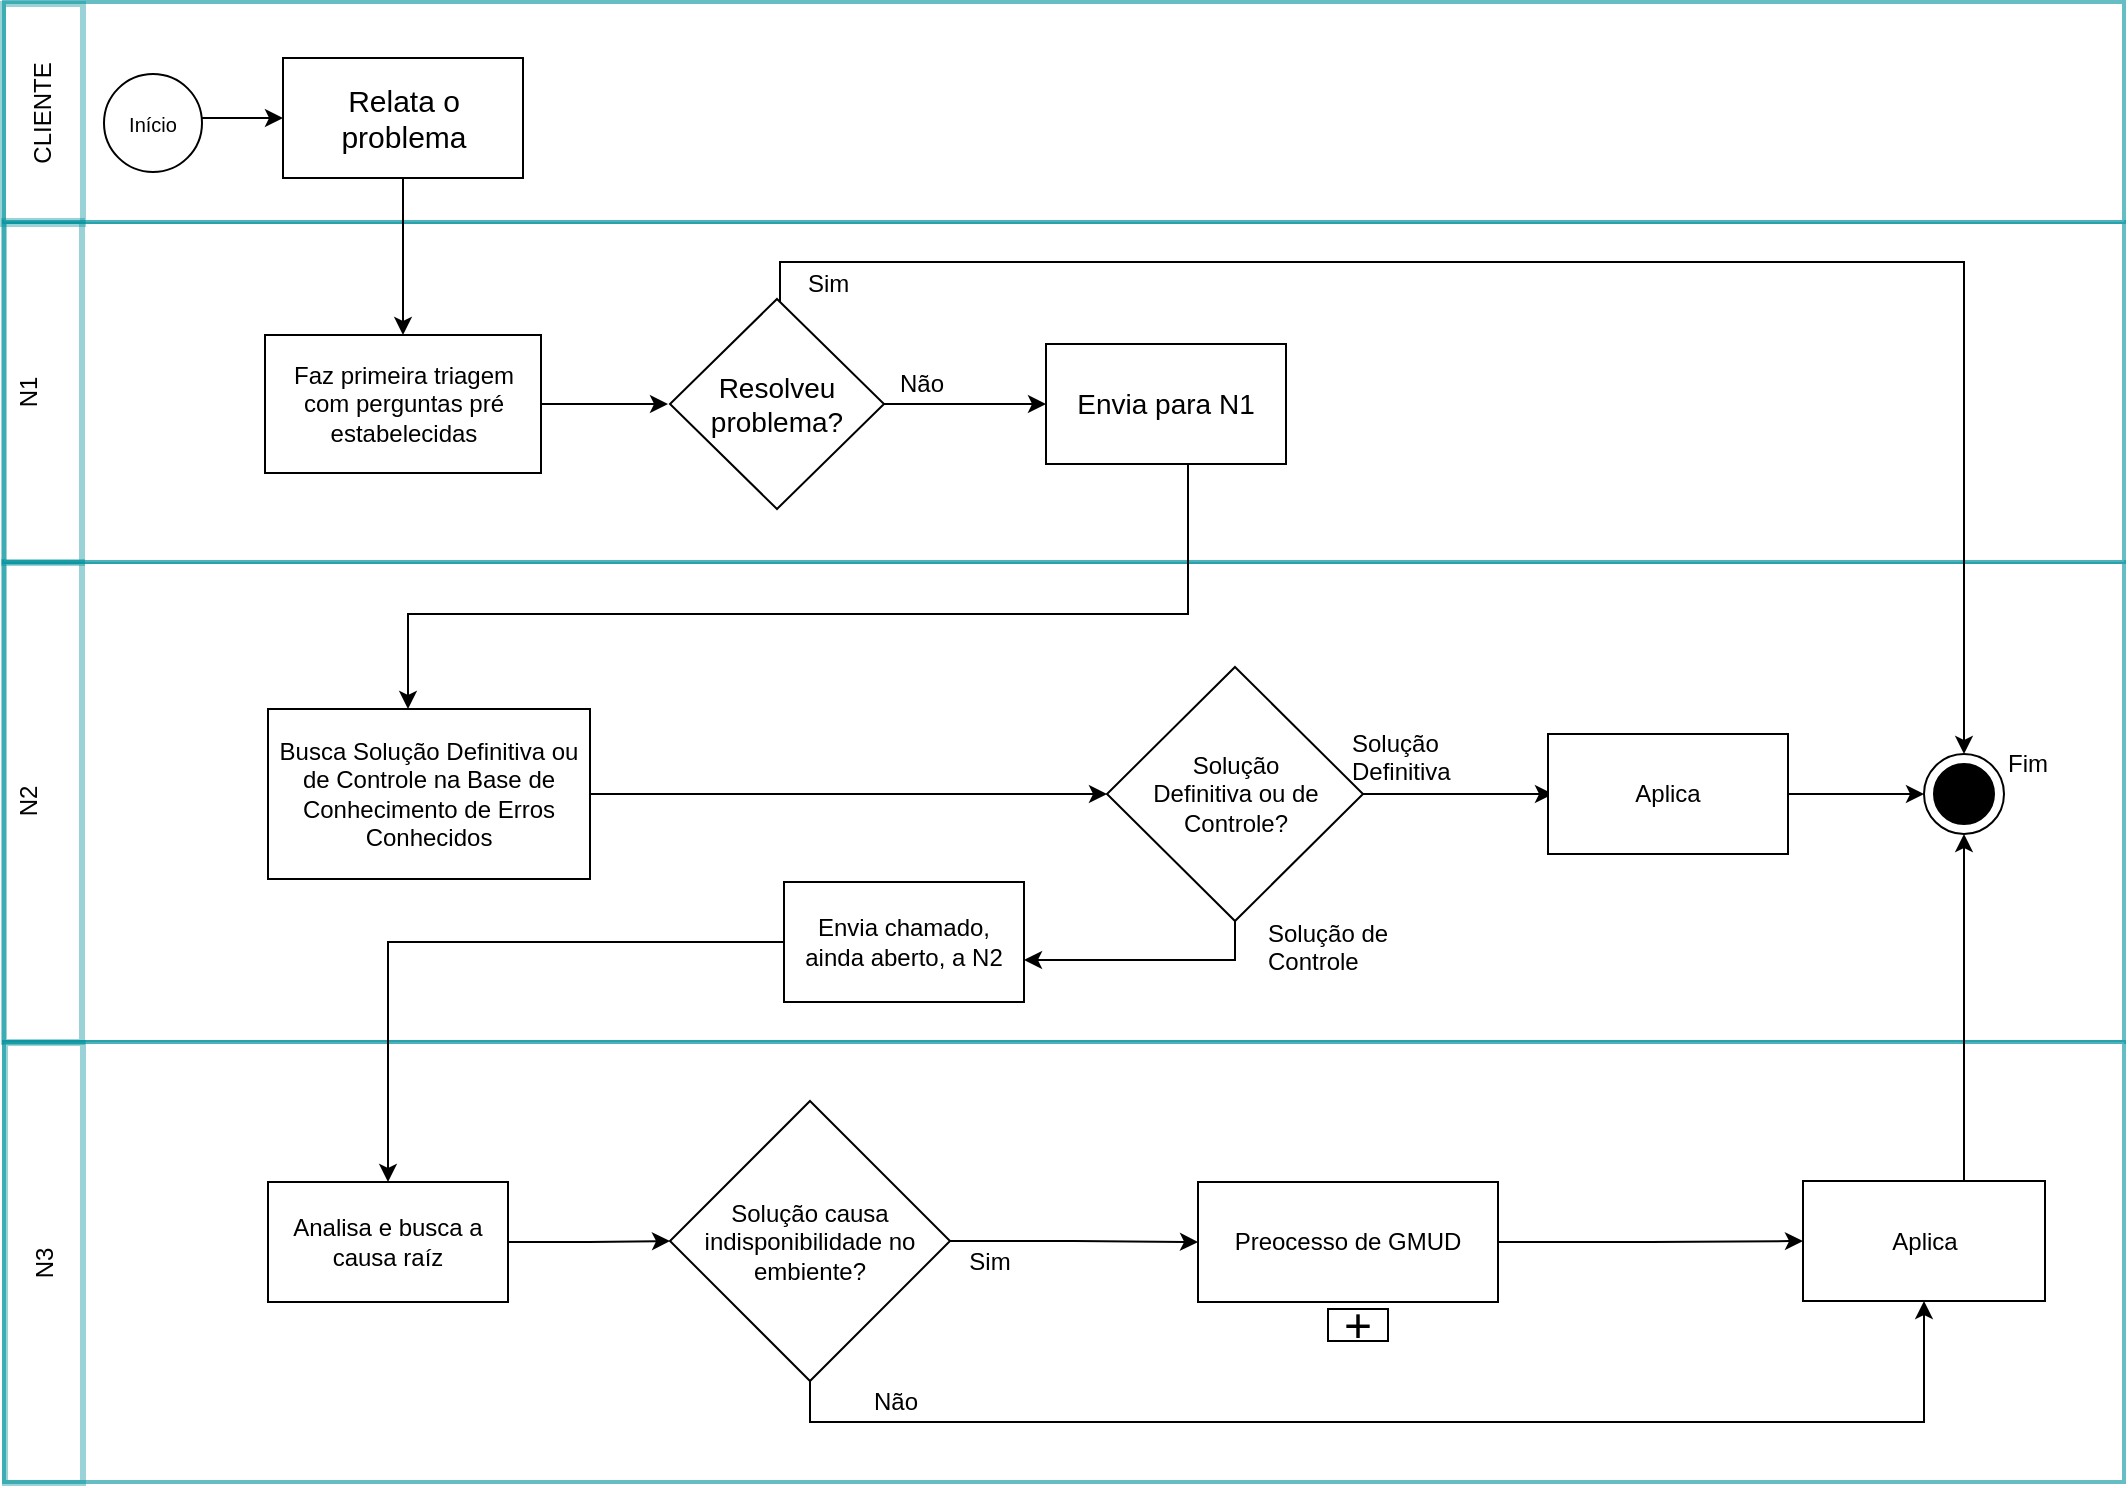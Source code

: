 <mxfile version="10.7.1" type="device"><diagram id="FDgHFu5q0-mtE4OQJt0d" name="Page-1"><mxGraphModel dx="840" dy="435" grid="1" gridSize="10" guides="1" tooltips="1" connect="1" arrows="1" fold="1" page="1" pageScale="1" pageWidth="3300" pageHeight="4681" math="0" shadow="0"><root><mxCell id="0"/><mxCell id="1" parent="0"/><mxCell id="vtjoRjbonHerSHgIi_MS-71" value="" style="rounded=0;whiteSpace=wrap;html=1;fillColor=#ffffff;strokeColor=#00929C;fontFamily=Helvetica;strokeWidth=2;opacity=60;" parent="1" vertex="1"><mxGeometry x="70" y="300" width="1060" height="240" as="geometry"/></mxCell><mxCell id="vtjoRjbonHerSHgIi_MS-70" value="" style="rounded=0;whiteSpace=wrap;html=1;fillColor=#ffffff;strokeColor=#00929C;fontFamily=Helvetica;strokeWidth=2;opacity=60;" parent="1" vertex="1"><mxGeometry x="70" y="130" width="1060" height="170" as="geometry"/></mxCell><mxCell id="vtjoRjbonHerSHgIi_MS-72" value="" style="rounded=0;whiteSpace=wrap;html=1;fillColor=#ffffff;strokeColor=#00929C;fontFamily=Helvetica;strokeWidth=2;opacity=60;" parent="1" vertex="1"><mxGeometry x="70" y="540" width="1060" height="220" as="geometry"/></mxCell><mxCell id="vtjoRjbonHerSHgIi_MS-69" value="" style="rounded=0;whiteSpace=wrap;html=1;fillColor=#ffffff;strokeColor=#00929c;strokeWidth=2;fontFamily=Helvetica;opacity=60;" parent="1" vertex="1"><mxGeometry x="70" y="20" width="1060" height="110" as="geometry"/></mxCell><mxCell id="vtjoRjbonHerSHgIi_MS-3" value="" style="edgeStyle=orthogonalEdgeStyle;rounded=0;orthogonalLoop=1;jettySize=auto;html=1;fontFamily=Helvetica;entryX=0;entryY=0.5;entryDx=0;entryDy=0;" parent="1" source="vtjoRjbonHerSHgIi_MS-1" edge="1" target="vtjoRjbonHerSHgIi_MS-6"><mxGeometry relative="1" as="geometry"><mxPoint x="202" y="81" as="targetPoint"/><Array as="points"><mxPoint x="190" y="78"/><mxPoint x="190" y="78"/></Array></mxGeometry></mxCell><mxCell id="vtjoRjbonHerSHgIi_MS-1" value="Início" style="ellipse;whiteSpace=wrap;html=1;aspect=fixed;fontFamily=Helvetica;fontSize=10;" parent="1" vertex="1"><mxGeometry x="120" y="56" width="49" height="49" as="geometry"/></mxCell><mxCell id="vtjoRjbonHerSHgIi_MS-9" value="" style="edgeStyle=orthogonalEdgeStyle;rounded=0;orthogonalLoop=1;jettySize=auto;html=1;fontFamily=Helvetica;" parent="1" source="vtjoRjbonHerSHgIi_MS-6" target="vtjoRjbonHerSHgIi_MS-8" edge="1"><mxGeometry relative="1" as="geometry"/></mxCell><mxCell id="vtjoRjbonHerSHgIi_MS-6" value="Relata o problema" style="rounded=0;whiteSpace=wrap;html=1;fontFamily=Helvetica;fontSize=15;" parent="1" vertex="1"><mxGeometry x="209.5" y="48" width="120" height="60" as="geometry"/></mxCell><mxCell id="vtjoRjbonHerSHgIi_MS-11" value="" style="edgeStyle=orthogonalEdgeStyle;rounded=0;orthogonalLoop=1;jettySize=auto;html=1;fontFamily=Helvetica;" parent="1" source="vtjoRjbonHerSHgIi_MS-8" edge="1"><mxGeometry relative="1" as="geometry"><mxPoint x="402" y="221" as="targetPoint"/></mxGeometry></mxCell><mxCell id="vtjoRjbonHerSHgIi_MS-8" value="Faz primeira triagem com perguntas pré estabelecidas" style="rounded=0;whiteSpace=wrap;html=1;fontFamily=Helvetica;" parent="1" vertex="1"><mxGeometry x="200.5" y="186.5" width="138" height="69" as="geometry"/></mxCell><mxCell id="vtjoRjbonHerSHgIi_MS-17" value="" style="edgeStyle=orthogonalEdgeStyle;rounded=0;orthogonalLoop=1;jettySize=auto;html=1;fontFamily=Helvetica;" parent="1" source="vtjoRjbonHerSHgIi_MS-12" target="vtjoRjbonHerSHgIi_MS-18" edge="1"><mxGeometry relative="1" as="geometry"><mxPoint x="456.5" y="353.5" as="targetPoint"/></mxGeometry></mxCell><mxCell id="vtjoRjbonHerSHgIi_MS-20" value="" style="edgeStyle=orthogonalEdgeStyle;rounded=0;orthogonalLoop=1;jettySize=auto;html=1;entryX=0.5;entryY=0;entryDx=0;entryDy=0;fontFamily=Helvetica;" parent="1" source="vtjoRjbonHerSHgIi_MS-12" target="vtjoRjbonHerSHgIi_MS-32" edge="1"><mxGeometry relative="1" as="geometry"><mxPoint x="1222" y="296" as="targetPoint"/><Array as="points"><mxPoint x="458" y="150"/><mxPoint x="1050" y="150"/><mxPoint x="1050" y="396"/></Array></mxGeometry></mxCell><mxCell id="vtjoRjbonHerSHgIi_MS-12" value="Resolveu problema?" style="rhombus;whiteSpace=wrap;html=1;fontFamily=Helvetica;fontSize=14;" parent="1" vertex="1"><mxGeometry x="403" y="168.5" width="107" height="105" as="geometry"/></mxCell><mxCell id="vtjoRjbonHerSHgIi_MS-22" value="" style="edgeStyle=orthogonalEdgeStyle;rounded=0;orthogonalLoop=1;jettySize=auto;html=1;fontFamily=Helvetica;" parent="1" source="vtjoRjbonHerSHgIi_MS-18" target="vtjoRjbonHerSHgIi_MS-21" edge="1"><mxGeometry relative="1" as="geometry"><Array as="points"><mxPoint x="662" y="326"/><mxPoint x="272" y="326"/></Array></mxGeometry></mxCell><mxCell id="vtjoRjbonHerSHgIi_MS-18" value="Envia para N1" style="rounded=0;whiteSpace=wrap;html=1;fontFamily=Helvetica;fontSize=14;" parent="1" vertex="1"><mxGeometry x="591" y="191" width="120" height="60" as="geometry"/></mxCell><mxCell id="vtjoRjbonHerSHgIi_MS-25" value="" style="edgeStyle=orthogonalEdgeStyle;rounded=0;orthogonalLoop=1;jettySize=auto;html=1;entryX=0;entryY=0.5;entryDx=0;entryDy=0;fontFamily=Helvetica;" parent="1" source="vtjoRjbonHerSHgIi_MS-21" target="vtjoRjbonHerSHgIi_MS-23" edge="1"><mxGeometry relative="1" as="geometry"><mxPoint x="617" y="416" as="targetPoint"/></mxGeometry></mxCell><mxCell id="vtjoRjbonHerSHgIi_MS-21" value="Busca Solução Definitiva ou de Controle na Base de Conhecimento de Erros Conhecidos" style="rounded=0;whiteSpace=wrap;html=1;fontFamily=Helvetica;" parent="1" vertex="1"><mxGeometry x="202" y="373.5" width="161" height="85" as="geometry"/></mxCell><mxCell id="vtjoRjbonHerSHgIi_MS-27" value="" style="edgeStyle=orthogonalEdgeStyle;rounded=0;orthogonalLoop=1;jettySize=auto;html=1;fontFamily=Helvetica;" parent="1" source="vtjoRjbonHerSHgIi_MS-23" edge="1"><mxGeometry relative="1" as="geometry"><mxPoint x="844.5" y="416" as="targetPoint"/></mxGeometry></mxCell><mxCell id="vtjoRjbonHerSHgIi_MS-40" value="" style="edgeStyle=orthogonalEdgeStyle;rounded=0;orthogonalLoop=1;jettySize=auto;html=1;fontFamily=Helvetica;entryX=1;entryY=0.65;entryDx=0;entryDy=0;entryPerimeter=0;" parent="1" source="vtjoRjbonHerSHgIi_MS-23" edge="1" target="vtjoRjbonHerSHgIi_MS-36"><mxGeometry relative="1" as="geometry"><mxPoint x="660" y="570" as="targetPoint"/><Array as="points"><mxPoint x="686" y="499"/></Array></mxGeometry></mxCell><mxCell id="vtjoRjbonHerSHgIi_MS-23" value="Solução &lt;br&gt;Definitiva ou de Controle?" style="rhombus;whiteSpace=wrap;html=1;fontFamily=Helvetica;" parent="1" vertex="1"><mxGeometry x="621.5" y="352.5" width="128" height="127" as="geometry"/></mxCell><mxCell id="vtjoRjbonHerSHgIi_MS-30" value="" style="edgeStyle=orthogonalEdgeStyle;rounded=0;orthogonalLoop=1;jettySize=auto;html=1;entryX=0;entryY=0.5;entryDx=0;entryDy=0;fontFamily=Helvetica;" parent="1" source="vtjoRjbonHerSHgIi_MS-28" target="vtjoRjbonHerSHgIi_MS-32" edge="1"><mxGeometry relative="1" as="geometry"><mxPoint x="1042" y="416" as="targetPoint"/></mxGeometry></mxCell><mxCell id="vtjoRjbonHerSHgIi_MS-28" value="Aplica" style="rounded=0;whiteSpace=wrap;html=1;fontFamily=Helvetica;" parent="1" vertex="1"><mxGeometry x="842" y="386" width="120" height="60" as="geometry"/></mxCell><mxCell id="vtjoRjbonHerSHgIi_MS-32" value="&lt;br&gt;&lt;br&gt;" style="ellipse;whiteSpace=wrap;html=1;aspect=fixed;fontFamily=Helvetica;" parent="1" vertex="1"><mxGeometry x="1030" y="396" width="40" height="40" as="geometry"/></mxCell><mxCell id="vtjoRjbonHerSHgIi_MS-42" value="" style="edgeStyle=orthogonalEdgeStyle;rounded=0;orthogonalLoop=1;jettySize=auto;html=1;fontFamily=Helvetica;" parent="1" source="vtjoRjbonHerSHgIi_MS-36" target="vtjoRjbonHerSHgIi_MS-41" edge="1"><mxGeometry relative="1" as="geometry"/></mxCell><mxCell id="vtjoRjbonHerSHgIi_MS-36" value="Envia chamado, ainda aberto, a N2&lt;br&gt;" style="rounded=0;whiteSpace=wrap;html=1;fillColor=#FFFFFF;fontFamily=Helvetica;" parent="1" vertex="1"><mxGeometry x="460" y="460" width="120" height="60" as="geometry"/></mxCell><mxCell id="vtjoRjbonHerSHgIi_MS-45" value="" style="edgeStyle=orthogonalEdgeStyle;rounded=0;orthogonalLoop=1;jettySize=auto;html=1;entryX=0;entryY=0.5;entryDx=0;entryDy=0;fontFamily=Helvetica;" parent="1" source="vtjoRjbonHerSHgIi_MS-41" target="vtjoRjbonHerSHgIi_MS-46" edge="1"><mxGeometry relative="1" as="geometry"><mxPoint x="402" y="686" as="targetPoint"/></mxGeometry></mxCell><mxCell id="vtjoRjbonHerSHgIi_MS-41" value="Analisa e busca a causa raíz&lt;br&gt;" style="rounded=0;whiteSpace=wrap;html=1;fillColor=#FFFFFF;fontFamily=Helvetica;" parent="1" vertex="1"><mxGeometry x="202" y="610" width="120" height="60" as="geometry"/></mxCell><mxCell id="vtjoRjbonHerSHgIi_MS-50" value="" style="edgeStyle=orthogonalEdgeStyle;rounded=0;orthogonalLoop=1;jettySize=auto;html=1;entryX=0;entryY=0.5;entryDx=0;entryDy=0;fontFamily=Helvetica;" parent="1" source="vtjoRjbonHerSHgIi_MS-46" target="vtjoRjbonHerSHgIi_MS-48" edge="1"><mxGeometry relative="1" as="geometry"><mxPoint x="623" y="726" as="targetPoint"/></mxGeometry></mxCell><mxCell id="vtjoRjbonHerSHgIi_MS-55" value="" style="edgeStyle=orthogonalEdgeStyle;rounded=0;orthogonalLoop=1;jettySize=auto;html=1;entryX=0.5;entryY=1;entryDx=0;entryDy=0;fontFamily=Helvetica;" parent="1" edge="1" target="vtjoRjbonHerSHgIi_MS-51"><mxGeometry relative="1" as="geometry"><mxPoint x="473" y="709.0" as="sourcePoint"/><mxPoint x="1000.5" y="670" as="targetPoint"/><Array as="points"><mxPoint x="473" y="730"/><mxPoint x="1030" y="730"/></Array></mxGeometry></mxCell><mxCell id="vtjoRjbonHerSHgIi_MS-46" value="Solução causa indisponibilidade no embiente?" style="rhombus;whiteSpace=wrap;html=1;fillColor=#FFFFFF;fontFamily=Helvetica;" parent="1" vertex="1"><mxGeometry x="403" y="569.5" width="140" height="140" as="geometry"/></mxCell><mxCell id="vtjoRjbonHerSHgIi_MS-52" value="" style="edgeStyle=orthogonalEdgeStyle;rounded=0;orthogonalLoop=1;jettySize=auto;html=1;fontFamily=Helvetica;" parent="1" source="vtjoRjbonHerSHgIi_MS-48" target="vtjoRjbonHerSHgIi_MS-51" edge="1"><mxGeometry relative="1" as="geometry"/></mxCell><mxCell id="vtjoRjbonHerSHgIi_MS-48" value="Preocesso de GMUD" style="rounded=0;whiteSpace=wrap;html=1;fillColor=#FFFFFF;fontFamily=Helvetica;" parent="1" vertex="1"><mxGeometry x="667" y="610" width="150" height="60" as="geometry"/></mxCell><mxCell id="vtjoRjbonHerSHgIi_MS-57" value="" style="edgeStyle=orthogonalEdgeStyle;rounded=0;orthogonalLoop=1;jettySize=auto;html=1;entryX=0.5;entryY=1;entryDx=0;entryDy=0;fontFamily=Helvetica;" parent="1" source="vtjoRjbonHerSHgIi_MS-51" target="vtjoRjbonHerSHgIi_MS-32" edge="1"><mxGeometry relative="1" as="geometry"><mxPoint x="1142" y="726" as="targetPoint"/><Array as="points"><mxPoint x="1050" y="610"/><mxPoint x="1050" y="610"/></Array></mxGeometry></mxCell><mxCell id="vtjoRjbonHerSHgIi_MS-51" value="Aplica&lt;br&gt;" style="rounded=0;whiteSpace=wrap;html=1;fillColor=#FFFFFF;fontFamily=Helvetica;" parent="1" vertex="1"><mxGeometry x="969.5" y="609.5" width="121" height="60" as="geometry"/></mxCell><mxCell id="vtjoRjbonHerSHgIi_MS-58" value="Sim" style="text;html=1;resizable=0;points=[];autosize=1;align=left;verticalAlign=top;spacingTop=-4;fontFamily=Helvetica;" parent="1" vertex="1"><mxGeometry x="470" y="151" width="40" height="20" as="geometry"/></mxCell><mxCell id="vtjoRjbonHerSHgIi_MS-59" value="Não" style="text;html=1;resizable=0;points=[];autosize=1;align=left;verticalAlign=top;spacingTop=-4;fontFamily=Helvetica;" parent="1" vertex="1"><mxGeometry x="516" y="201" width="40" height="20" as="geometry"/></mxCell><mxCell id="vtjoRjbonHerSHgIi_MS-60" value="Solução&lt;br&gt;Definitiva&lt;br&gt;" style="text;html=1;resizable=0;points=[];autosize=1;align=left;verticalAlign=top;spacingTop=-4;fontFamily=Helvetica;" parent="1" vertex="1"><mxGeometry x="742" y="381" width="60" height="30" as="geometry"/></mxCell><mxCell id="vtjoRjbonHerSHgIi_MS-61" value="Solução de&lt;br&gt;Controle&lt;br&gt;" style="text;html=1;resizable=0;points=[];autosize=1;align=left;verticalAlign=top;spacingTop=-4;fontFamily=Helvetica;" parent="1" vertex="1"><mxGeometry x="700" y="475.5" width="80" height="30" as="geometry"/></mxCell><mxCell id="vtjoRjbonHerSHgIi_MS-63" value="&lt;font style=&quot;font-size: 24px&quot;&gt;+&lt;/font&gt;" style="rounded=0;whiteSpace=wrap;html=1;fillColor=#FFFFFF;fontFamily=Helvetica;" parent="1" vertex="1"><mxGeometry x="732" y="673.5" width="30" height="16" as="geometry"/></mxCell><mxCell id="vtjoRjbonHerSHgIi_MS-64" value="Sim" style="text;html=1;strokeColor=none;fillColor=none;align=center;verticalAlign=middle;whiteSpace=wrap;rounded=0;fontFamily=Helvetica;" parent="1" vertex="1"><mxGeometry x="543" y="639.5" width="40" height="20" as="geometry"/></mxCell><mxCell id="vtjoRjbonHerSHgIi_MS-65" value="Não" style="text;html=1;resizable=0;points=[];autosize=1;align=left;verticalAlign=top;spacingTop=-4;fontFamily=Helvetica;" parent="1" vertex="1"><mxGeometry x="503" y="709.5" width="40" height="20" as="geometry"/></mxCell><mxCell id="vtjoRjbonHerSHgIi_MS-66" value="Fim" style="text;html=1;resizable=0;points=[];autosize=1;align=left;verticalAlign=top;spacingTop=-4;fontFamily=Helvetica;" parent="1" vertex="1"><mxGeometry x="1070" y="391" width="40" height="20" as="geometry"/></mxCell><mxCell id="vtjoRjbonHerSHgIi_MS-73" value="CLIENTE" style="rounded=0;whiteSpace=wrap;html=1;fillColor=none;rotation=-90;strokeColor=#00929C;strokeWidth=3;fontFamily=Helvetica;opacity=40;" parent="1" vertex="1"><mxGeometry x="34.5" y="56" width="110" height="40" as="geometry"/></mxCell><mxCell id="vtjoRjbonHerSHgIi_MS-74" value="N1&lt;br&gt;&lt;br&gt;" style="rounded=0;whiteSpace=wrap;html=1;fillColor=none;rotation=-90;strokeColor=#00929C;fontFamily=Helvetica;strokeWidth=3;opacity=40;" parent="1" vertex="1"><mxGeometry x="4" y="195.5" width="171" height="39" as="geometry"/></mxCell><mxCell id="vtjoRjbonHerSHgIi_MS-75" value="N2&lt;br&gt;&lt;br&gt;" style="rounded=0;whiteSpace=wrap;html=1;fillColor=none;rotation=-90;strokeColor=#00929C;fontFamily=Helvetica;strokeWidth=3;opacity=40;" parent="1" vertex="1"><mxGeometry x="-30.5" y="400.5" width="240" height="39" as="geometry"/></mxCell><mxCell id="vtjoRjbonHerSHgIi_MS-76" value="N3" style="rounded=0;whiteSpace=wrap;html=1;fillColor=none;rotation=-90;strokeColor=#00929C;fontFamily=Helvetica;strokeWidth=3;opacity=40;" parent="1" vertex="1"><mxGeometry x="-20" y="631" width="220" height="39" as="geometry"/></mxCell><mxCell id="5YA1a_49Fy4w4C-D0aGR-1" value="&lt;br&gt;&lt;br&gt;" style="ellipse;whiteSpace=wrap;html=1;aspect=fixed;fontFamily=Helvetica;fillColor=#000000;" vertex="1" parent="1"><mxGeometry x="1035" y="401" width="30" height="30" as="geometry"/></mxCell></root></mxGraphModel></diagram></mxfile>